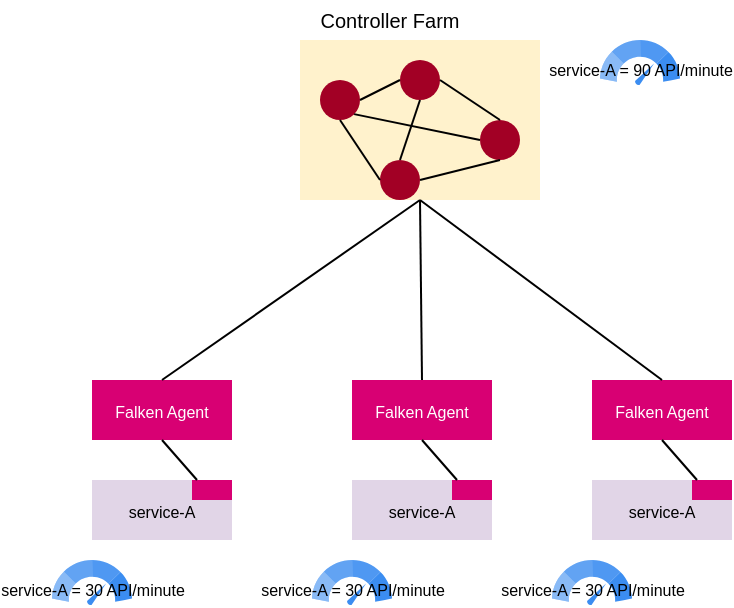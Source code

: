 <mxfile version="14.5.8" type="github">
  <diagram id="Jb4tWgrzJc02DxzkDzMU" name="Page-1">
    <mxGraphModel dx="938" dy="575" grid="1" gridSize="10" guides="1" tooltips="1" connect="1" arrows="1" fold="1" page="1" pageScale="1" pageWidth="850" pageHeight="1100" math="0" shadow="0">
      <root>
        <mxCell id="0" />
        <mxCell id="1" parent="0" />
        <mxCell id="fjoyJNUoLHEGhLqI_5-S-1" value="" style="rounded=0;whiteSpace=wrap;html=1;fillColor=#fff2cc;strokeColor=none;" vertex="1" parent="1">
          <mxGeometry x="300" y="180" width="120" height="80" as="geometry" />
        </mxCell>
        <mxCell id="fjoyJNUoLHEGhLqI_5-S-2" value="" style="ellipse;whiteSpace=wrap;html=1;aspect=fixed;fillColor=#a20025;fontColor=#ffffff;strokeColor=none;" vertex="1" parent="1">
          <mxGeometry x="310" y="200" width="20" height="20" as="geometry" />
        </mxCell>
        <mxCell id="fjoyJNUoLHEGhLqI_5-S-3" value="" style="ellipse;whiteSpace=wrap;html=1;aspect=fixed;fillColor=#a20025;fontColor=#ffffff;strokeColor=none;" vertex="1" parent="1">
          <mxGeometry x="390" y="220" width="20" height="20" as="geometry" />
        </mxCell>
        <mxCell id="fjoyJNUoLHEGhLqI_5-S-4" value="" style="ellipse;whiteSpace=wrap;html=1;aspect=fixed;fillColor=#a20025;fontColor=#ffffff;strokeColor=none;" vertex="1" parent="1">
          <mxGeometry x="340" y="240" width="20" height="20" as="geometry" />
        </mxCell>
        <mxCell id="fjoyJNUoLHEGhLqI_5-S-6" value="" style="ellipse;whiteSpace=wrap;html=1;aspect=fixed;fillColor=#a20025;fontColor=#ffffff;strokeColor=none;" vertex="1" parent="1">
          <mxGeometry x="350" y="190" width="20" height="20" as="geometry" />
        </mxCell>
        <mxCell id="fjoyJNUoLHEGhLqI_5-S-7" value="" style="endArrow=none;html=1;exitX=1;exitY=0.5;exitDx=0;exitDy=0;entryX=0;entryY=0.5;entryDx=0;entryDy=0;" edge="1" parent="1" source="fjoyJNUoLHEGhLqI_5-S-2" target="fjoyJNUoLHEGhLqI_5-S-6">
          <mxGeometry width="50" height="50" relative="1" as="geometry">
            <mxPoint x="410" y="560" as="sourcePoint" />
            <mxPoint x="460" y="510" as="targetPoint" />
          </mxGeometry>
        </mxCell>
        <mxCell id="fjoyJNUoLHEGhLqI_5-S-8" value="" style="endArrow=none;html=1;exitX=1;exitY=0.5;exitDx=0;exitDy=0;entryX=0.5;entryY=0;entryDx=0;entryDy=0;" edge="1" parent="1" source="fjoyJNUoLHEGhLqI_5-S-6" target="fjoyJNUoLHEGhLqI_5-S-3">
          <mxGeometry width="50" height="50" relative="1" as="geometry">
            <mxPoint x="390" y="430" as="sourcePoint" />
            <mxPoint x="440" y="380" as="targetPoint" />
          </mxGeometry>
        </mxCell>
        <mxCell id="fjoyJNUoLHEGhLqI_5-S-9" value="" style="endArrow=none;html=1;exitX=0.5;exitY=1;exitDx=0;exitDy=0;entryX=0;entryY=0.5;entryDx=0;entryDy=0;" edge="1" parent="1" source="fjoyJNUoLHEGhLqI_5-S-2" target="fjoyJNUoLHEGhLqI_5-S-4">
          <mxGeometry width="50" height="50" relative="1" as="geometry">
            <mxPoint x="390" y="430" as="sourcePoint" />
            <mxPoint x="440" y="380" as="targetPoint" />
          </mxGeometry>
        </mxCell>
        <mxCell id="fjoyJNUoLHEGhLqI_5-S-10" value="" style="endArrow=none;html=1;exitX=0.5;exitY=1;exitDx=0;exitDy=0;entryX=0.5;entryY=0;entryDx=0;entryDy=0;" edge="1" parent="1" source="fjoyJNUoLHEGhLqI_5-S-6" target="fjoyJNUoLHEGhLqI_5-S-4">
          <mxGeometry width="50" height="50" relative="1" as="geometry">
            <mxPoint x="390" y="430" as="sourcePoint" />
            <mxPoint x="440" y="380" as="targetPoint" />
          </mxGeometry>
        </mxCell>
        <mxCell id="fjoyJNUoLHEGhLqI_5-S-11" value="" style="endArrow=none;html=1;exitX=1;exitY=0.5;exitDx=0;exitDy=0;entryX=0.5;entryY=1;entryDx=0;entryDy=0;" edge="1" parent="1" source="fjoyJNUoLHEGhLqI_5-S-4" target="fjoyJNUoLHEGhLqI_5-S-3">
          <mxGeometry width="50" height="50" relative="1" as="geometry">
            <mxPoint x="390" y="430" as="sourcePoint" />
            <mxPoint x="440" y="380" as="targetPoint" />
          </mxGeometry>
        </mxCell>
        <mxCell id="fjoyJNUoLHEGhLqI_5-S-13" value="" style="endArrow=none;html=1;entryX=0;entryY=0.5;entryDx=0;entryDy=0;exitX=1;exitY=1;exitDx=0;exitDy=0;" edge="1" parent="1" source="fjoyJNUoLHEGhLqI_5-S-2" target="fjoyJNUoLHEGhLqI_5-S-3">
          <mxGeometry width="50" height="50" relative="1" as="geometry">
            <mxPoint x="390" y="220" as="sourcePoint" />
            <mxPoint x="440" y="170" as="targetPoint" />
          </mxGeometry>
        </mxCell>
        <mxCell id="fjoyJNUoLHEGhLqI_5-S-14" value="&lt;font style=&quot;font-size: 10px&quot;&gt;Controller Farm&lt;/font&gt;" style="text;html=1;strokeColor=none;fillColor=none;align=center;verticalAlign=middle;whiteSpace=wrap;rounded=0;" vertex="1" parent="1">
          <mxGeometry x="300" y="160" width="90" height="20" as="geometry" />
        </mxCell>
        <mxCell id="fjoyJNUoLHEGhLqI_5-S-15" value="&lt;font style=&quot;font-size: 8px&quot;&gt;Falken Agent&lt;/font&gt;" style="rounded=0;whiteSpace=wrap;html=1;fillColor=#d80073;fontColor=#ffffff;strokeColor=none;" vertex="1" parent="1">
          <mxGeometry x="196" y="350" width="70" height="30" as="geometry" />
        </mxCell>
        <mxCell id="fjoyJNUoLHEGhLqI_5-S-17" value="&lt;font style=&quot;font-size: 8px&quot;&gt;service-A&lt;/font&gt;" style="rounded=0;whiteSpace=wrap;html=1;fillColor=#e1d5e7;strokeColor=none;" vertex="1" parent="1">
          <mxGeometry x="196" y="400" width="70" height="30" as="geometry" />
        </mxCell>
        <mxCell id="fjoyJNUoLHEGhLqI_5-S-18" value="" style="rounded=0;whiteSpace=wrap;html=1;fillColor=#d80073;fontColor=#ffffff;strokeColor=none;" vertex="1" parent="1">
          <mxGeometry x="246" y="400" width="20" height="10" as="geometry" />
        </mxCell>
        <mxCell id="fjoyJNUoLHEGhLqI_5-S-19" value="" style="endArrow=none;html=1;exitX=0.75;exitY=0;exitDx=0;exitDy=0;entryX=0.5;entryY=1;entryDx=0;entryDy=0;" edge="1" parent="1" source="fjoyJNUoLHEGhLqI_5-S-17" target="fjoyJNUoLHEGhLqI_5-S-15">
          <mxGeometry width="50" height="50" relative="1" as="geometry">
            <mxPoint x="416" y="350" as="sourcePoint" />
            <mxPoint x="466" y="300" as="targetPoint" />
          </mxGeometry>
        </mxCell>
        <mxCell id="fjoyJNUoLHEGhLqI_5-S-20" value="&lt;font style=&quot;font-size: 8px&quot;&gt;Falken Agent&lt;/font&gt;" style="rounded=0;whiteSpace=wrap;html=1;fillColor=#d80073;fontColor=#ffffff;strokeColor=none;" vertex="1" parent="1">
          <mxGeometry x="326" y="350" width="70" height="30" as="geometry" />
        </mxCell>
        <mxCell id="fjoyJNUoLHEGhLqI_5-S-21" value="&lt;font style=&quot;font-size: 8px&quot;&gt;service-A&lt;/font&gt;" style="rounded=0;whiteSpace=wrap;html=1;fillColor=#e1d5e7;strokeColor=none;" vertex="1" parent="1">
          <mxGeometry x="326" y="400" width="70" height="30" as="geometry" />
        </mxCell>
        <mxCell id="fjoyJNUoLHEGhLqI_5-S-22" value="" style="rounded=0;whiteSpace=wrap;html=1;fillColor=#d80073;fontColor=#ffffff;strokeColor=none;" vertex="1" parent="1">
          <mxGeometry x="376" y="400" width="20" height="10" as="geometry" />
        </mxCell>
        <mxCell id="fjoyJNUoLHEGhLqI_5-S-23" value="" style="endArrow=none;html=1;exitX=0.75;exitY=0;exitDx=0;exitDy=0;entryX=0.5;entryY=1;entryDx=0;entryDy=0;" edge="1" source="fjoyJNUoLHEGhLqI_5-S-21" target="fjoyJNUoLHEGhLqI_5-S-20" parent="1">
          <mxGeometry width="50" height="50" relative="1" as="geometry">
            <mxPoint x="546" y="350" as="sourcePoint" />
            <mxPoint x="596" y="300" as="targetPoint" />
          </mxGeometry>
        </mxCell>
        <mxCell id="fjoyJNUoLHEGhLqI_5-S-24" value="&lt;font style=&quot;font-size: 8px&quot;&gt;Falken Agent&lt;/font&gt;" style="rounded=0;whiteSpace=wrap;html=1;fillColor=#d80073;fontColor=#ffffff;strokeColor=none;" vertex="1" parent="1">
          <mxGeometry x="446" y="350" width="70" height="30" as="geometry" />
        </mxCell>
        <mxCell id="fjoyJNUoLHEGhLqI_5-S-25" value="&lt;font style=&quot;font-size: 8px&quot;&gt;service-A&lt;/font&gt;" style="rounded=0;whiteSpace=wrap;html=1;fillColor=#e1d5e7;strokeColor=none;" vertex="1" parent="1">
          <mxGeometry x="446" y="400" width="70" height="30" as="geometry" />
        </mxCell>
        <mxCell id="fjoyJNUoLHEGhLqI_5-S-26" value="" style="rounded=0;whiteSpace=wrap;html=1;fillColor=#d80073;fontColor=#ffffff;strokeColor=none;" vertex="1" parent="1">
          <mxGeometry x="496" y="400" width="20" height="10" as="geometry" />
        </mxCell>
        <mxCell id="fjoyJNUoLHEGhLqI_5-S-27" value="" style="endArrow=none;html=1;exitX=0.75;exitY=0;exitDx=0;exitDy=0;entryX=0.5;entryY=1;entryDx=0;entryDy=0;" edge="1" source="fjoyJNUoLHEGhLqI_5-S-25" target="fjoyJNUoLHEGhLqI_5-S-24" parent="1">
          <mxGeometry width="50" height="50" relative="1" as="geometry">
            <mxPoint x="666" y="350" as="sourcePoint" />
            <mxPoint x="716" y="300" as="targetPoint" />
          </mxGeometry>
        </mxCell>
        <mxCell id="fjoyJNUoLHEGhLqI_5-S-29" value="&lt;font style=&quot;font-size: 8px&quot;&gt;service-A = 90 API/minute&lt;/font&gt;" style="html=1;aspect=fixed;strokeColor=none;shadow=0;align=center;verticalAlign=top;fillColor=#3B8DF1;shape=mxgraph.gcp2.speed" vertex="1" parent="1">
          <mxGeometry x="450" y="180" width="40" height="22.8" as="geometry" />
        </mxCell>
        <mxCell id="fjoyJNUoLHEGhLqI_5-S-31" value="&lt;font style=&quot;font-size: 8px&quot;&gt;service-A = 30 API/minute&lt;/font&gt;" style="html=1;aspect=fixed;strokeColor=none;shadow=0;align=center;verticalAlign=top;fillColor=#3B8DF1;shape=mxgraph.gcp2.speed" vertex="1" parent="1">
          <mxGeometry x="176" y="440" width="40" height="22.8" as="geometry" />
        </mxCell>
        <mxCell id="fjoyJNUoLHEGhLqI_5-S-32" value="&lt;font style=&quot;font-size: 8px&quot;&gt;service-A = 30 API/minute&lt;/font&gt;" style="html=1;aspect=fixed;strokeColor=none;shadow=0;align=center;verticalAlign=top;fillColor=#3B8DF1;shape=mxgraph.gcp2.speed" vertex="1" parent="1">
          <mxGeometry x="306" y="440" width="40" height="22.8" as="geometry" />
        </mxCell>
        <mxCell id="fjoyJNUoLHEGhLqI_5-S-33" value="&lt;font style=&quot;font-size: 8px&quot;&gt;service-A = 30 API/minute&lt;/font&gt;" style="html=1;aspect=fixed;strokeColor=none;shadow=0;align=center;verticalAlign=top;fillColor=#3B8DF1;shape=mxgraph.gcp2.speed" vertex="1" parent="1">
          <mxGeometry x="426" y="440" width="40" height="22.8" as="geometry" />
        </mxCell>
        <mxCell id="fjoyJNUoLHEGhLqI_5-S-34" value="" style="endArrow=none;html=1;entryX=0.5;entryY=1;entryDx=0;entryDy=0;exitX=0.5;exitY=0;exitDx=0;exitDy=0;" edge="1" parent="1" source="fjoyJNUoLHEGhLqI_5-S-15" target="fjoyJNUoLHEGhLqI_5-S-1">
          <mxGeometry width="50" height="50" relative="1" as="geometry">
            <mxPoint x="380" y="370" as="sourcePoint" />
            <mxPoint x="430" y="320" as="targetPoint" />
          </mxGeometry>
        </mxCell>
        <mxCell id="fjoyJNUoLHEGhLqI_5-S-35" value="" style="endArrow=none;html=1;entryX=0.5;entryY=1;entryDx=0;entryDy=0;exitX=0.5;exitY=0;exitDx=0;exitDy=0;" edge="1" parent="1" source="fjoyJNUoLHEGhLqI_5-S-20" target="fjoyJNUoLHEGhLqI_5-S-1">
          <mxGeometry width="50" height="50" relative="1" as="geometry">
            <mxPoint x="215" y="360" as="sourcePoint" />
            <mxPoint x="370" y="270" as="targetPoint" />
          </mxGeometry>
        </mxCell>
        <mxCell id="fjoyJNUoLHEGhLqI_5-S-36" value="" style="endArrow=none;html=1;exitX=0.5;exitY=0;exitDx=0;exitDy=0;" edge="1" parent="1" source="fjoyJNUoLHEGhLqI_5-S-24">
          <mxGeometry width="50" height="50" relative="1" as="geometry">
            <mxPoint x="225" y="370" as="sourcePoint" />
            <mxPoint x="360" y="260" as="targetPoint" />
          </mxGeometry>
        </mxCell>
      </root>
    </mxGraphModel>
  </diagram>
</mxfile>

